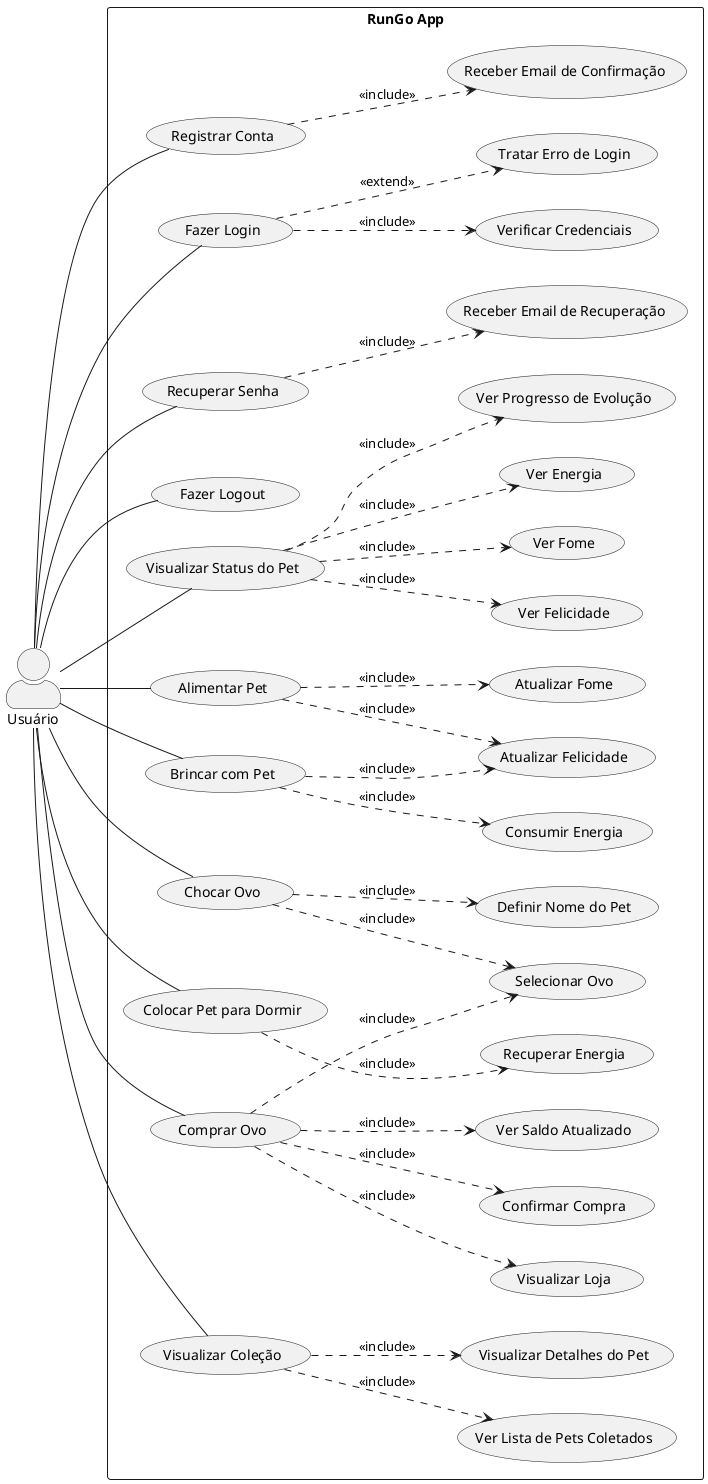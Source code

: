 @startuml
left to right direction
skinparam actorStyle awesome

actor "Usuário" as User

rectangle "RunGo App" {
  User -- (Registrar Conta)
  User -- (Fazer Login)
  User -- (Recuperar Senha)
  User -- (Fazer Logout)
  
  (Registrar Conta) ..> (Receber Email de Confirmação) : <<include>>
  (Fazer Login) ..> (Verificar Credenciais) : <<include>>
  (Fazer Login) ..> (Tratar Erro de Login) : <<extend>>
  (Recuperar Senha) ..> (Receber Email de Recuperação) : <<include>>
  
  User -- (Chocar Ovo)
  (Chocar Ovo) ..> (Selecionar Ovo) : <<include>>
  (Chocar Ovo) ..> (Definir Nome do Pet) : <<include>>
  
  User -- (Visualizar Status do Pet)
  (Visualizar Status do Pet) ..> (Ver Felicidade) : <<include>>
  (Visualizar Status do Pet) ..> (Ver Fome) : <<include>>
  (Visualizar Status do Pet) ..> (Ver Energia) : <<include>>
  (Visualizar Status do Pet) ..> (Ver Progresso de Evolução) : <<include>>
  
  User -- (Alimentar Pet)
  (Alimentar Pet) ..> (Atualizar Fome) : <<include>>
  (Alimentar Pet) ..> (Atualizar Felicidade) : <<include>>
  
  User -- (Brincar com Pet)
  (Brincar com Pet) ..> (Atualizar Felicidade) : <<include>>
  (Brincar com Pet) ..> (Consumir Energia) : <<include>>
  
  User -- (Colocar Pet para Dormir)
  (Colocar Pet para Dormir) ..> (Recuperar Energia) : <<include>>
  
  User -- (Comprar Ovo)
  (Comprar Ovo) ..> (Visualizar Loja) : <<include>>
  (Comprar Ovo) ..> (Selecionar Ovo) : <<include>>
  (Comprar Ovo) ..> (Confirmar Compra) : <<include>>
  (Comprar Ovo) ..> (Ver Saldo Atualizado) : <<include>>
  
  User -- (Visualizar Coleção)
  (Visualizar Coleção) ..> (Ver Lista de Pets Coletados) : <<include>>
  (Visualizar Coleção) ..> (Visualizar Detalhes do Pet) : <<include>>

}

@enduml